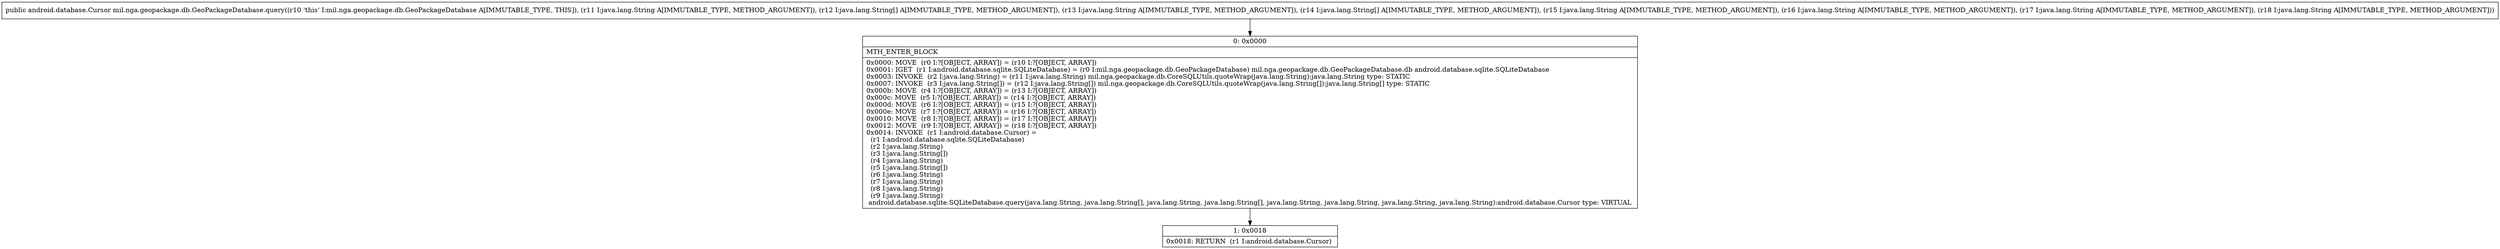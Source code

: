 digraph "CFG formil.nga.geopackage.db.GeoPackageDatabase.query(Ljava\/lang\/String;[Ljava\/lang\/String;Ljava\/lang\/String;[Ljava\/lang\/String;Ljava\/lang\/String;Ljava\/lang\/String;Ljava\/lang\/String;Ljava\/lang\/String;)Landroid\/database\/Cursor;" {
Node_0 [shape=record,label="{0\:\ 0x0000|MTH_ENTER_BLOCK\l|0x0000: MOVE  (r0 I:?[OBJECT, ARRAY]) = (r10 I:?[OBJECT, ARRAY]) \l0x0001: IGET  (r1 I:android.database.sqlite.SQLiteDatabase) = (r0 I:mil.nga.geopackage.db.GeoPackageDatabase) mil.nga.geopackage.db.GeoPackageDatabase.db android.database.sqlite.SQLiteDatabase \l0x0003: INVOKE  (r2 I:java.lang.String) = (r11 I:java.lang.String) mil.nga.geopackage.db.CoreSQLUtils.quoteWrap(java.lang.String):java.lang.String type: STATIC \l0x0007: INVOKE  (r3 I:java.lang.String[]) = (r12 I:java.lang.String[]) mil.nga.geopackage.db.CoreSQLUtils.quoteWrap(java.lang.String[]):java.lang.String[] type: STATIC \l0x000b: MOVE  (r4 I:?[OBJECT, ARRAY]) = (r13 I:?[OBJECT, ARRAY]) \l0x000c: MOVE  (r5 I:?[OBJECT, ARRAY]) = (r14 I:?[OBJECT, ARRAY]) \l0x000d: MOVE  (r6 I:?[OBJECT, ARRAY]) = (r15 I:?[OBJECT, ARRAY]) \l0x000e: MOVE  (r7 I:?[OBJECT, ARRAY]) = (r16 I:?[OBJECT, ARRAY]) \l0x0010: MOVE  (r8 I:?[OBJECT, ARRAY]) = (r17 I:?[OBJECT, ARRAY]) \l0x0012: MOVE  (r9 I:?[OBJECT, ARRAY]) = (r18 I:?[OBJECT, ARRAY]) \l0x0014: INVOKE  (r1 I:android.database.Cursor) = \l  (r1 I:android.database.sqlite.SQLiteDatabase)\l  (r2 I:java.lang.String)\l  (r3 I:java.lang.String[])\l  (r4 I:java.lang.String)\l  (r5 I:java.lang.String[])\l  (r6 I:java.lang.String)\l  (r7 I:java.lang.String)\l  (r8 I:java.lang.String)\l  (r9 I:java.lang.String)\l android.database.sqlite.SQLiteDatabase.query(java.lang.String, java.lang.String[], java.lang.String, java.lang.String[], java.lang.String, java.lang.String, java.lang.String, java.lang.String):android.database.Cursor type: VIRTUAL \l}"];
Node_1 [shape=record,label="{1\:\ 0x0018|0x0018: RETURN  (r1 I:android.database.Cursor) \l}"];
MethodNode[shape=record,label="{public android.database.Cursor mil.nga.geopackage.db.GeoPackageDatabase.query((r10 'this' I:mil.nga.geopackage.db.GeoPackageDatabase A[IMMUTABLE_TYPE, THIS]), (r11 I:java.lang.String A[IMMUTABLE_TYPE, METHOD_ARGUMENT]), (r12 I:java.lang.String[] A[IMMUTABLE_TYPE, METHOD_ARGUMENT]), (r13 I:java.lang.String A[IMMUTABLE_TYPE, METHOD_ARGUMENT]), (r14 I:java.lang.String[] A[IMMUTABLE_TYPE, METHOD_ARGUMENT]), (r15 I:java.lang.String A[IMMUTABLE_TYPE, METHOD_ARGUMENT]), (r16 I:java.lang.String A[IMMUTABLE_TYPE, METHOD_ARGUMENT]), (r17 I:java.lang.String A[IMMUTABLE_TYPE, METHOD_ARGUMENT]), (r18 I:java.lang.String A[IMMUTABLE_TYPE, METHOD_ARGUMENT])) }"];
MethodNode -> Node_0;
Node_0 -> Node_1;
}


